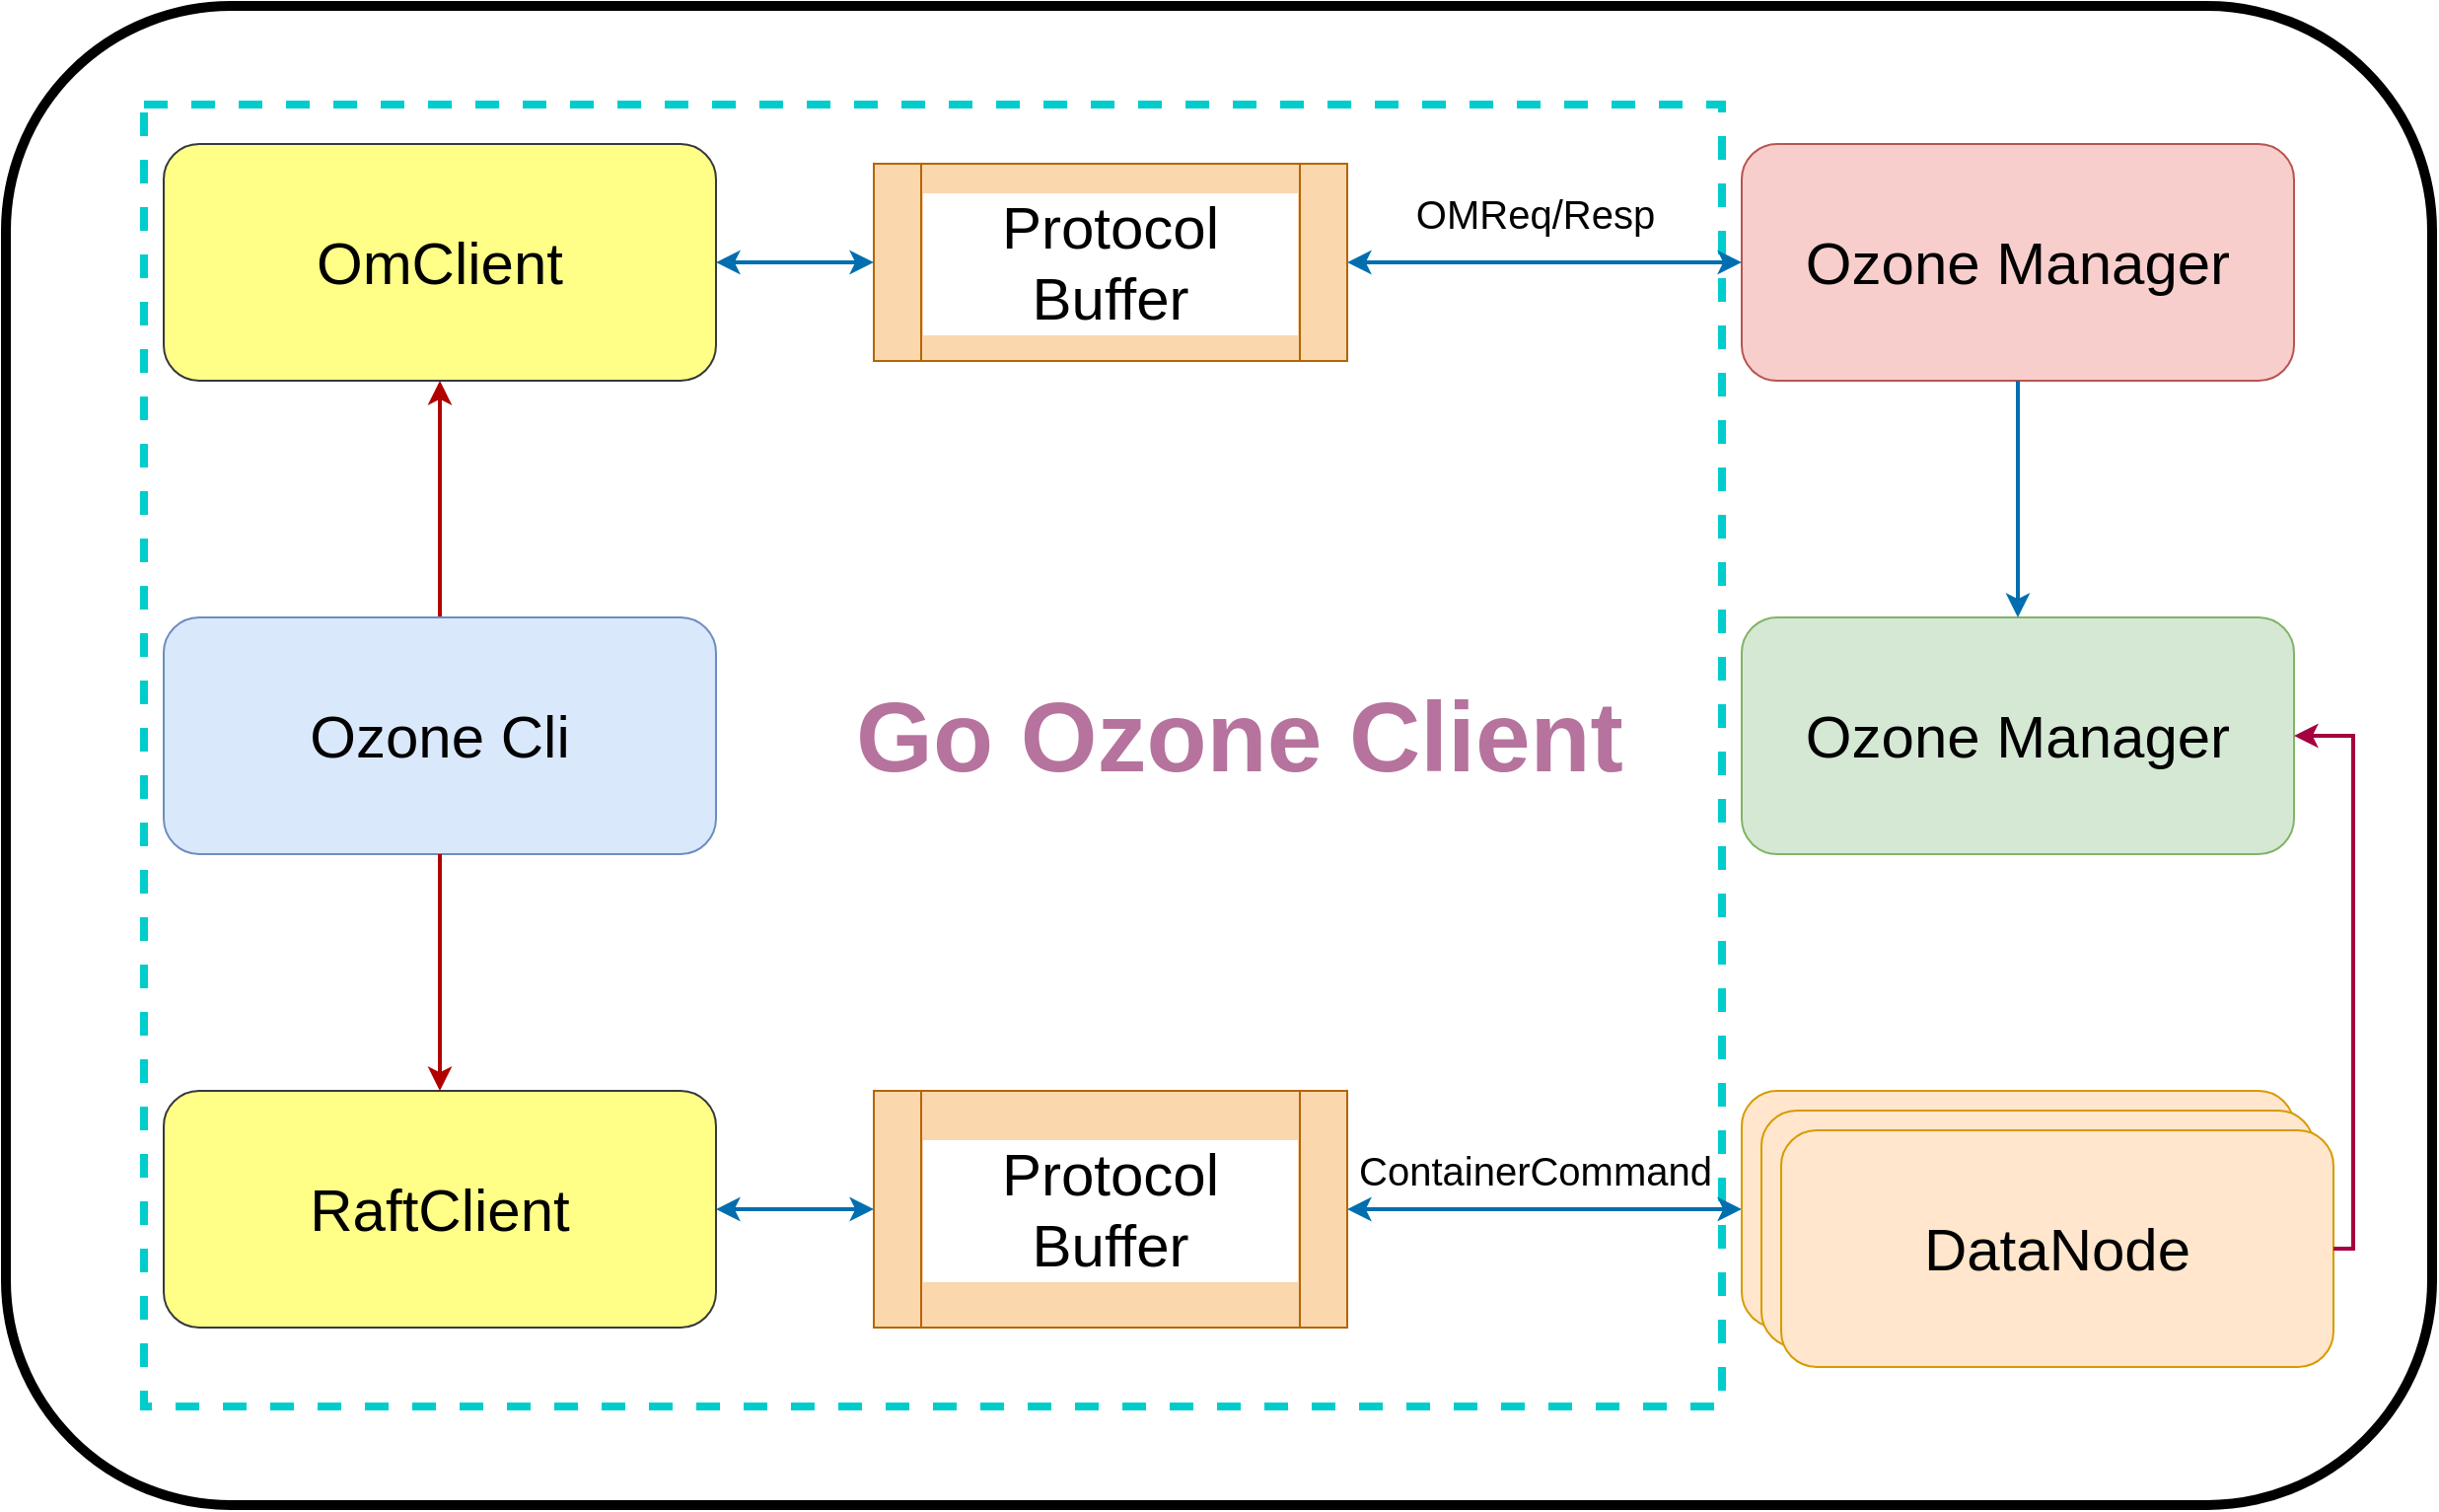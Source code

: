 <mxfile version="14.4.7" type="github">
  <diagram id="6I0OCvxSQrVGMHxT2VVA" name="Page-1">
    <mxGraphModel dx="3061" dy="1857" grid="1" gridSize="10" guides="1" tooltips="1" connect="1" arrows="1" fold="1" page="1" pageScale="1" pageWidth="1169" pageHeight="827" math="0" shadow="0">
      <root>
        <mxCell id="0" />
        <mxCell id="1" parent="0" />
        <mxCell id="-Ya4gVF4ckm8G-3gl8Tq-86" value="" style="rounded=1;whiteSpace=wrap;html=1;shadow=0;glass=0;labelBackgroundColor=#ffffff;sketch=0;strokeWidth=5;fillColor=none;gradientColor=none;fontSize=20;fontColor=#B5739D;" vertex="1" parent="1">
          <mxGeometry x="-40" y="-30" width="1230" height="760" as="geometry" />
        </mxCell>
        <mxCell id="-Ya4gVF4ckm8G-3gl8Tq-85" value="" style="rounded=0;whiteSpace=wrap;html=1;shadow=0;glass=0;labelBackgroundColor=#ffffff;sketch=0;strokeColor=#00CCCC;strokeWidth=4;fillColor=none;gradientColor=none;fontSize=20;fontColor=#67AB9F;dashed=1;" vertex="1" parent="1">
          <mxGeometry x="30" y="20" width="800" height="660" as="geometry" />
        </mxCell>
        <mxCell id="-Ya4gVF4ckm8G-3gl8Tq-6" value="&lt;font style=&quot;font-size: 30px&quot;&gt;Ozone Manager&lt;/font&gt;" style="rounded=1;whiteSpace=wrap;html=1;fillColor=#f8cecc;strokeColor=#b85450;fontSize=30;" vertex="1" parent="1">
          <mxGeometry x="840" y="40" width="280" height="120" as="geometry" />
        </mxCell>
        <mxCell id="-Ya4gVF4ckm8G-3gl8Tq-69" style="edgeStyle=orthogonalEdgeStyle;rounded=0;orthogonalLoop=1;jettySize=auto;html=1;exitX=0.5;exitY=0;exitDx=0;exitDy=0;entryX=0.5;entryY=1;entryDx=0;entryDy=0;fontSize=30;fillColor=#e51400;strokeColor=#B20000;strokeWidth=2;" edge="1" parent="1" source="-Ya4gVF4ckm8G-3gl8Tq-40" target="-Ya4gVF4ckm8G-3gl8Tq-55">
          <mxGeometry relative="1" as="geometry" />
        </mxCell>
        <mxCell id="-Ya4gVF4ckm8G-3gl8Tq-40" value="Ozone Cli" style="rounded=1;whiteSpace=wrap;html=1;fillColor=#dae8fc;strokeColor=#6c8ebf;shadow=0;sketch=0;glass=0;fontSize=30;" vertex="1" parent="1">
          <mxGeometry x="40" y="280" width="280" height="120" as="geometry" />
        </mxCell>
        <mxCell id="-Ya4gVF4ckm8G-3gl8Tq-55" value="&lt;font style=&quot;font-size: 30px&quot;&gt;OmClient&lt;/font&gt;" style="rounded=1;whiteSpace=wrap;html=1;fillColor=#ffff88;strokeColor=#36393d;shadow=0;sketch=0;glass=0;fontSize=30;" vertex="1" parent="1">
          <mxGeometry x="40" y="40" width="280" height="120" as="geometry" />
        </mxCell>
        <mxCell id="-Ya4gVF4ckm8G-3gl8Tq-59" value="" style="endArrow=classic;startArrow=classic;html=1;fontSize=30;exitX=1;exitY=0.5;exitDx=0;exitDy=0;entryX=0;entryY=0.5;entryDx=0;entryDy=0;fillColor=#1ba1e2;strokeColor=#006EAF;strokeWidth=2;" edge="1" parent="1" source="-Ya4gVF4ckm8G-3gl8Tq-66" target="-Ya4gVF4ckm8G-3gl8Tq-79">
          <mxGeometry width="50" height="50" relative="1" as="geometry">
            <mxPoint x="410" y="560" as="sourcePoint" />
            <mxPoint x="700" y="530" as="targetPoint" />
          </mxGeometry>
        </mxCell>
        <mxCell id="-Ya4gVF4ckm8G-3gl8Tq-62" value="&lt;font style=&quot;font-size: 20px;&quot;&gt;ContainerCommand&lt;/font&gt;" style="text;html=1;align=center;verticalAlign=middle;resizable=0;points=[];autosize=1;fontSize=20;" vertex="1" parent="1">
          <mxGeometry x="640" y="545" width="190" height="30" as="geometry" />
        </mxCell>
        <mxCell id="-Ya4gVF4ckm8G-3gl8Tq-63" value="&lt;font style=&quot;font-size: 20px;&quot;&gt;OMReq/Resp&lt;/font&gt;" style="text;html=1;align=center;verticalAlign=middle;resizable=0;points=[];autosize=1;fontSize=20;" vertex="1" parent="1">
          <mxGeometry x="665" y="60" width="140" height="30" as="geometry" />
        </mxCell>
        <mxCell id="-Ya4gVF4ckm8G-3gl8Tq-64" value="" style="endArrow=classic;startArrow=classic;html=1;fontSize=30;entryX=0;entryY=0.5;entryDx=0;entryDy=0;fillColor=#1ba1e2;strokeColor=#006EAF;strokeWidth=2;" edge="1" parent="1" source="-Ya4gVF4ckm8G-3gl8Tq-45" target="-Ya4gVF4ckm8G-3gl8Tq-6">
          <mxGeometry width="50" height="50" relative="1" as="geometry">
            <mxPoint x="450" y="310" as="sourcePoint" />
            <mxPoint x="645" y="309.5" as="targetPoint" />
          </mxGeometry>
        </mxCell>
        <mxCell id="-Ya4gVF4ckm8G-3gl8Tq-45" value="&lt;font style=&quot;font-size: 30px&quot;&gt;Protocol Buffer&lt;/font&gt;" style="shape=process;whiteSpace=wrap;html=1;backgroundOutline=1;shadow=0;glass=0;labelBackgroundColor=#ffffff;sketch=0;strokeColor=#b46504;strokeWidth=1;fillColor=#fad7ac;rounded=0;fontSize=30;" vertex="1" parent="1">
          <mxGeometry x="400" y="50" width="240" height="100" as="geometry" />
        </mxCell>
        <mxCell id="-Ya4gVF4ckm8G-3gl8Tq-65" value="" style="endArrow=classic;startArrow=classic;html=1;fontSize=30;entryX=0;entryY=0.5;entryDx=0;entryDy=0;exitX=1;exitY=0.5;exitDx=0;exitDy=0;fillColor=#1ba1e2;strokeColor=#006EAF;strokeWidth=2;" edge="1" parent="1" source="-Ya4gVF4ckm8G-3gl8Tq-55" target="-Ya4gVF4ckm8G-3gl8Tq-45">
          <mxGeometry width="50" height="50" relative="1" as="geometry">
            <mxPoint x="450" y="310" as="sourcePoint" />
            <mxPoint x="650" y="310" as="targetPoint" />
          </mxGeometry>
        </mxCell>
        <mxCell id="-Ya4gVF4ckm8G-3gl8Tq-66" value="Protocol Buffer" style="shape=process;whiteSpace=wrap;html=1;backgroundOutline=1;shadow=0;glass=0;labelBackgroundColor=#ffffff;sketch=0;strokeColor=#b46504;strokeWidth=1;fillColor=#fad7ac;rounded=0;fontSize=30;" vertex="1" parent="1">
          <mxGeometry x="400" y="520" width="240" height="120" as="geometry" />
        </mxCell>
        <mxCell id="-Ya4gVF4ckm8G-3gl8Tq-67" value="" style="endArrow=classic;startArrow=classic;html=1;fontSize=30;exitX=1;exitY=0.5;exitDx=0;exitDy=0;fillColor=#1ba1e2;strokeColor=#006EAF;strokeWidth=2;" edge="1" parent="1" source="-Ya4gVF4ckm8G-3gl8Tq-73" target="-Ya4gVF4ckm8G-3gl8Tq-66">
          <mxGeometry width="50" height="50" relative="1" as="geometry">
            <mxPoint x="340" y="515" as="sourcePoint" />
            <mxPoint x="649" y="515" as="targetPoint" />
          </mxGeometry>
        </mxCell>
        <mxCell id="-Ya4gVF4ckm8G-3gl8Tq-68" value="" style="endArrow=classic;html=1;fontSize=30;exitX=0.5;exitY=1;exitDx=0;exitDy=0;entryX=0.5;entryY=0;entryDx=0;entryDy=0;fillColor=#e51400;strokeColor=#B20000;strokeWidth=2;" edge="1" parent="1" source="-Ya4gVF4ckm8G-3gl8Tq-40" target="-Ya4gVF4ckm8G-3gl8Tq-73">
          <mxGeometry width="50" height="50" relative="1" as="geometry">
            <mxPoint x="410" y="570" as="sourcePoint" />
            <mxPoint x="242.826" y="485" as="targetPoint" />
          </mxGeometry>
        </mxCell>
        <mxCell id="-Ya4gVF4ckm8G-3gl8Tq-70" value="&lt;font style=&quot;font-size: 50px;&quot;&gt;&lt;b style=&quot;font-size: 50px;&quot;&gt;Go Ozone Client&lt;/b&gt;&lt;/font&gt;" style="text;html=1;align=center;verticalAlign=middle;resizable=0;points=[];autosize=1;fontSize=50;fontColor=#B5739D;" vertex="1" parent="1">
          <mxGeometry x="384.5" y="305" width="400" height="70" as="geometry" />
        </mxCell>
        <mxCell id="-Ya4gVF4ckm8G-3gl8Tq-72" value="&lt;font style=&quot;font-size: 30px;&quot;&gt;Ozone Manager&lt;/font&gt;" style="rounded=1;whiteSpace=wrap;html=1;fillColor=#d5e8d4;strokeColor=#82b366;fontSize=30;" vertex="1" parent="1">
          <mxGeometry x="840" y="280" width="280" height="120" as="geometry" />
        </mxCell>
        <mxCell id="-Ya4gVF4ckm8G-3gl8Tq-73" value="&lt;font style=&quot;font-size: 30px&quot;&gt;RaftClient&lt;/font&gt;" style="rounded=1;whiteSpace=wrap;html=1;fillColor=#ffff88;strokeColor=#36393d;shadow=0;sketch=0;glass=0;fontSize=30;" vertex="1" parent="1">
          <mxGeometry x="40" y="520" width="280" height="120" as="geometry" />
        </mxCell>
        <mxCell id="-Ya4gVF4ckm8G-3gl8Tq-79" value="&lt;font style=&quot;font-size: 30px;&quot;&gt;Ozone Manager&lt;/font&gt;" style="rounded=1;whiteSpace=wrap;html=1;fillColor=#ffe6cc;strokeColor=#d79b00;fontSize=30;" vertex="1" parent="1">
          <mxGeometry x="840" y="520" width="280" height="120" as="geometry" />
        </mxCell>
        <mxCell id="-Ya4gVF4ckm8G-3gl8Tq-81" value="&lt;font style=&quot;font-size: 30px;&quot;&gt;Ozone Manager&lt;/font&gt;" style="rounded=1;whiteSpace=wrap;html=1;fillColor=#ffe6cc;strokeColor=#d79b00;fontSize=30;" vertex="1" parent="1">
          <mxGeometry x="850" y="530" width="280" height="120" as="geometry" />
        </mxCell>
        <mxCell id="-Ya4gVF4ckm8G-3gl8Tq-82" value="&lt;font style=&quot;font-size: 30px;&quot;&gt;DataNode&lt;/font&gt;" style="rounded=1;whiteSpace=wrap;html=1;fillColor=#ffe6cc;strokeColor=#d79b00;fontSize=30;" vertex="1" parent="1">
          <mxGeometry x="860" y="540" width="280" height="120" as="geometry" />
        </mxCell>
        <mxCell id="-Ya4gVF4ckm8G-3gl8Tq-83" value="" style="endArrow=classic;html=1;fontSize=30;fontColor=#990000;entryX=1;entryY=0.5;entryDx=0;entryDy=0;exitX=1;exitY=0.5;exitDx=0;exitDy=0;rounded=0;edgeStyle=orthogonalEdgeStyle;fillColor=#d80073;strokeColor=#A50040;strokeWidth=2;" edge="1" parent="1" source="-Ya4gVF4ckm8G-3gl8Tq-82" target="-Ya4gVF4ckm8G-3gl8Tq-72">
          <mxGeometry width="50" height="50" relative="1" as="geometry">
            <mxPoint x="920" y="430" as="sourcePoint" />
            <mxPoint x="970" y="380" as="targetPoint" />
          </mxGeometry>
        </mxCell>
        <mxCell id="-Ya4gVF4ckm8G-3gl8Tq-84" value="" style="endArrow=classic;html=1;fontSize=20;fontColor=#67AB9F;entryX=0.5;entryY=0;entryDx=0;entryDy=0;exitX=0.5;exitY=1;exitDx=0;exitDy=0;fillColor=#1ba1e2;strokeColor=#006EAF;strokeWidth=2;" edge="1" parent="1" source="-Ya4gVF4ckm8G-3gl8Tq-6" target="-Ya4gVF4ckm8G-3gl8Tq-72">
          <mxGeometry width="50" height="50" relative="1" as="geometry">
            <mxPoint x="700" y="470" as="sourcePoint" />
            <mxPoint x="750" y="420" as="targetPoint" />
          </mxGeometry>
        </mxCell>
      </root>
    </mxGraphModel>
  </diagram>
</mxfile>
